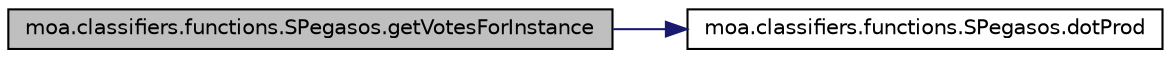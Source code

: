 digraph G
{
  edge [fontname="Helvetica",fontsize="10",labelfontname="Helvetica",labelfontsize="10"];
  node [fontname="Helvetica",fontsize="10",shape=record];
  rankdir=LR;
  Node1 [label="moa.classifiers.functions.SPegasos.getVotesForInstance",height=0.2,width=0.4,color="black", fillcolor="grey75", style="filled" fontcolor="black"];
  Node1 -> Node2 [color="midnightblue",fontsize="10",style="solid",fontname="Helvetica"];
  Node2 [label="moa.classifiers.functions.SPegasos.dotProd",height=0.2,width=0.4,color="black", fillcolor="white", style="filled",URL="$classmoa_1_1classifiers_1_1functions_1_1SPegasos.html#a148d7e2405aa6bb231c8f4488c5c7479"];
}
